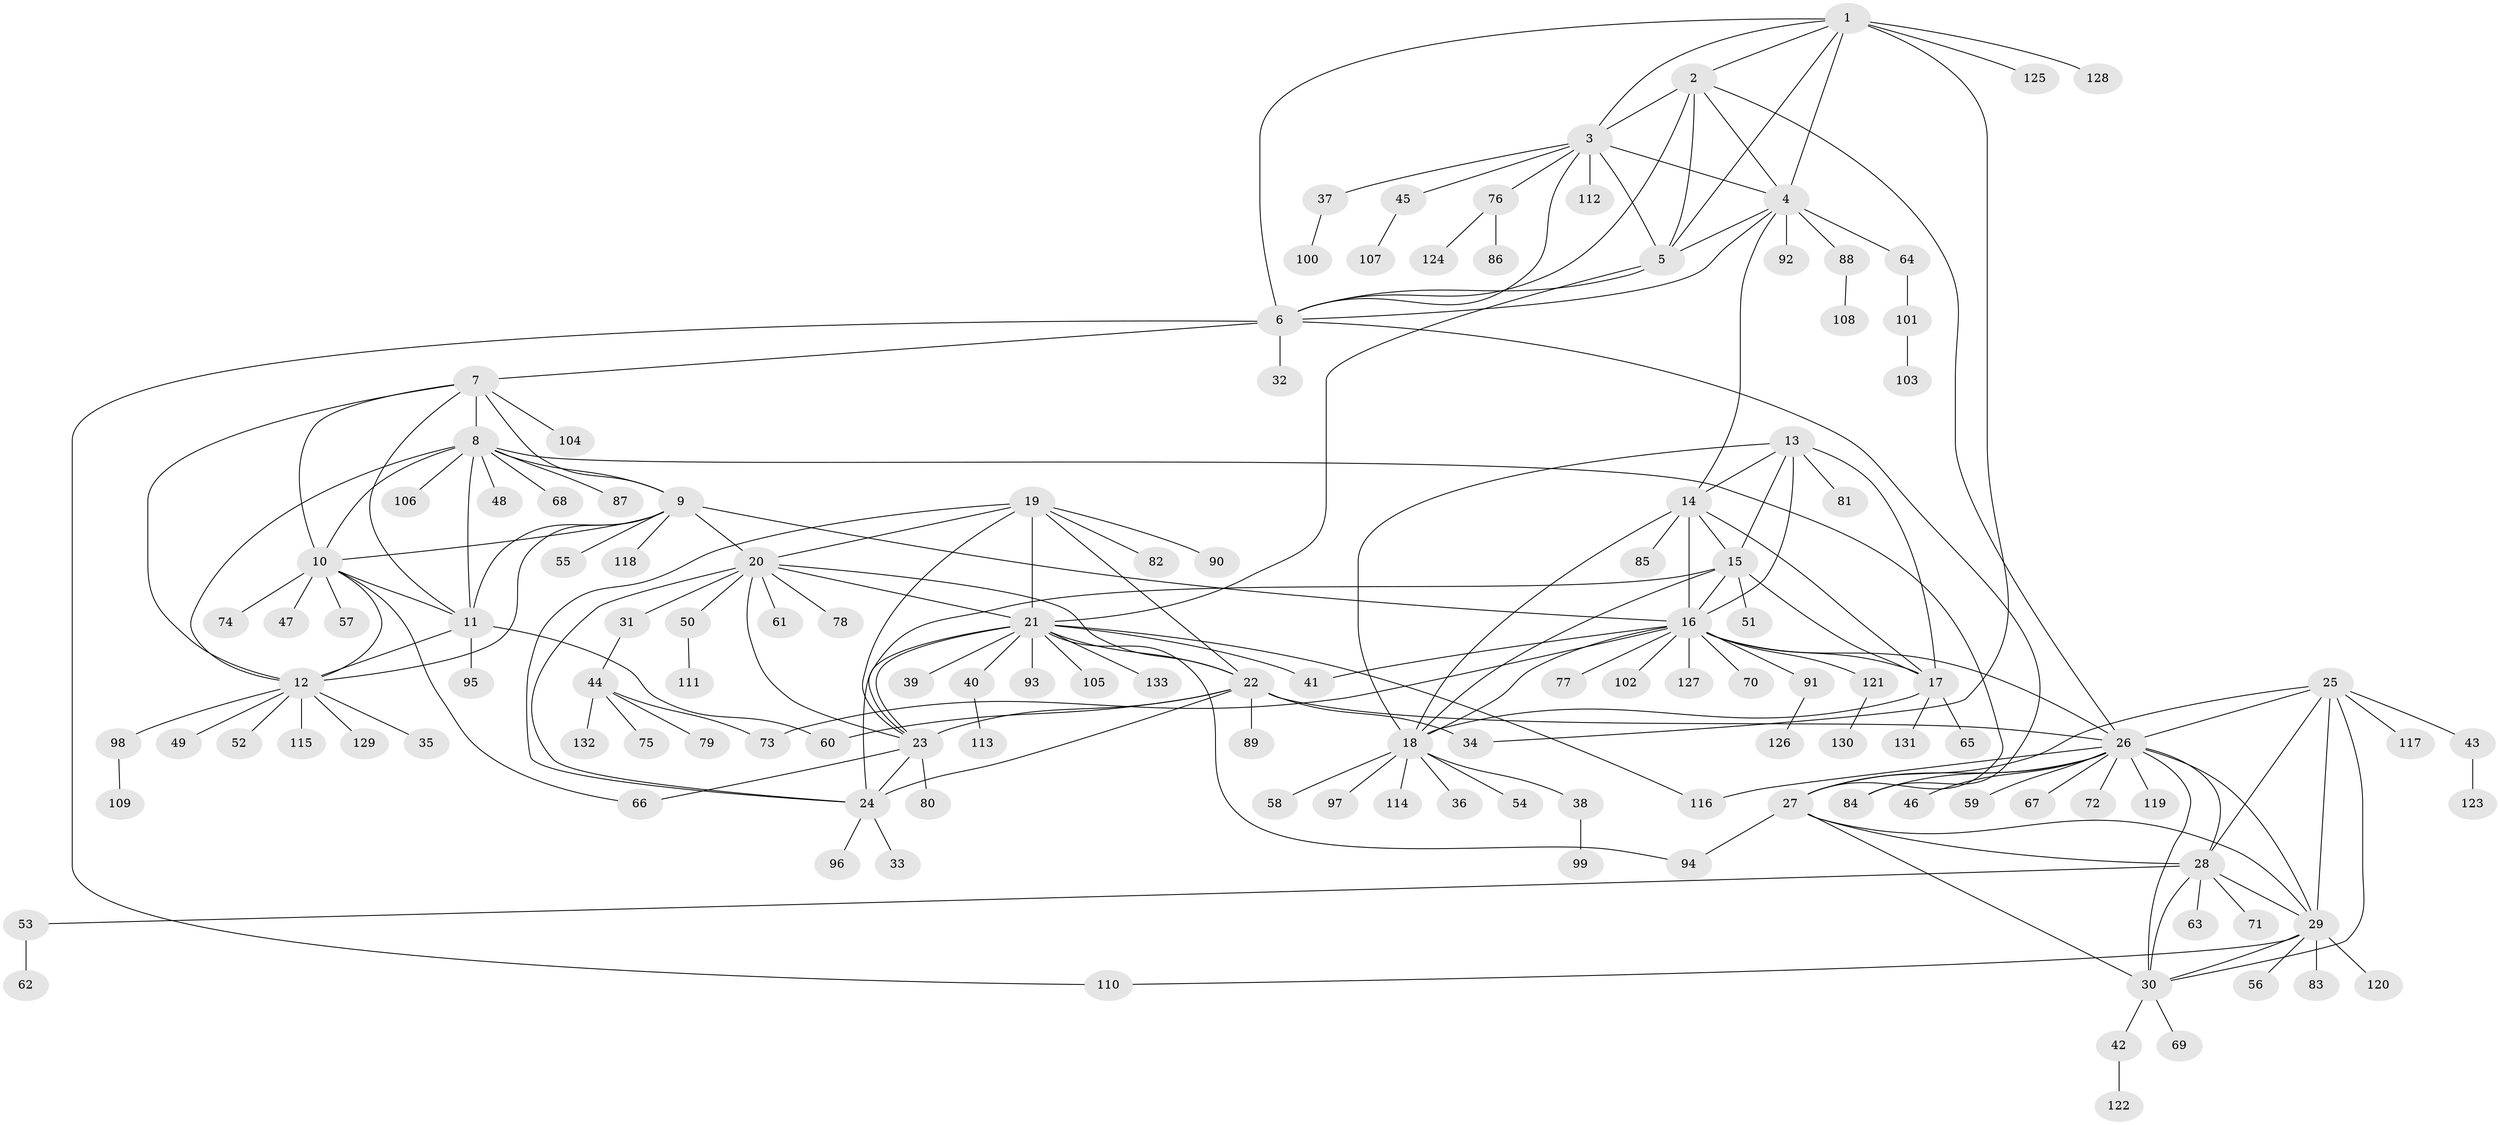 // Generated by graph-tools (version 1.1) at 2025/54/03/09/25 04:54:10]
// undirected, 133 vertices, 197 edges
graph export_dot {
graph [start="1"]
  node [color=gray90,style=filled];
  1;
  2;
  3;
  4;
  5;
  6;
  7;
  8;
  9;
  10;
  11;
  12;
  13;
  14;
  15;
  16;
  17;
  18;
  19;
  20;
  21;
  22;
  23;
  24;
  25;
  26;
  27;
  28;
  29;
  30;
  31;
  32;
  33;
  34;
  35;
  36;
  37;
  38;
  39;
  40;
  41;
  42;
  43;
  44;
  45;
  46;
  47;
  48;
  49;
  50;
  51;
  52;
  53;
  54;
  55;
  56;
  57;
  58;
  59;
  60;
  61;
  62;
  63;
  64;
  65;
  66;
  67;
  68;
  69;
  70;
  71;
  72;
  73;
  74;
  75;
  76;
  77;
  78;
  79;
  80;
  81;
  82;
  83;
  84;
  85;
  86;
  87;
  88;
  89;
  90;
  91;
  92;
  93;
  94;
  95;
  96;
  97;
  98;
  99;
  100;
  101;
  102;
  103;
  104;
  105;
  106;
  107;
  108;
  109;
  110;
  111;
  112;
  113;
  114;
  115;
  116;
  117;
  118;
  119;
  120;
  121;
  122;
  123;
  124;
  125;
  126;
  127;
  128;
  129;
  130;
  131;
  132;
  133;
  1 -- 2;
  1 -- 3;
  1 -- 4;
  1 -- 5;
  1 -- 6;
  1 -- 34;
  1 -- 125;
  1 -- 128;
  2 -- 3;
  2 -- 4;
  2 -- 5;
  2 -- 6;
  2 -- 26;
  3 -- 4;
  3 -- 5;
  3 -- 6;
  3 -- 37;
  3 -- 45;
  3 -- 76;
  3 -- 112;
  4 -- 5;
  4 -- 6;
  4 -- 14;
  4 -- 64;
  4 -- 88;
  4 -- 92;
  5 -- 6;
  5 -- 21;
  6 -- 7;
  6 -- 32;
  6 -- 84;
  6 -- 110;
  7 -- 8;
  7 -- 9;
  7 -- 10;
  7 -- 11;
  7 -- 12;
  7 -- 104;
  8 -- 9;
  8 -- 10;
  8 -- 11;
  8 -- 12;
  8 -- 27;
  8 -- 48;
  8 -- 68;
  8 -- 87;
  8 -- 106;
  9 -- 10;
  9 -- 11;
  9 -- 12;
  9 -- 16;
  9 -- 20;
  9 -- 55;
  9 -- 118;
  10 -- 11;
  10 -- 12;
  10 -- 47;
  10 -- 57;
  10 -- 66;
  10 -- 74;
  11 -- 12;
  11 -- 60;
  11 -- 95;
  12 -- 35;
  12 -- 49;
  12 -- 52;
  12 -- 98;
  12 -- 115;
  12 -- 129;
  13 -- 14;
  13 -- 15;
  13 -- 16;
  13 -- 17;
  13 -- 18;
  13 -- 81;
  14 -- 15;
  14 -- 16;
  14 -- 17;
  14 -- 18;
  14 -- 85;
  15 -- 16;
  15 -- 17;
  15 -- 18;
  15 -- 23;
  15 -- 51;
  16 -- 17;
  16 -- 18;
  16 -- 26;
  16 -- 41;
  16 -- 70;
  16 -- 73;
  16 -- 77;
  16 -- 91;
  16 -- 102;
  16 -- 121;
  16 -- 127;
  17 -- 18;
  17 -- 65;
  17 -- 131;
  18 -- 36;
  18 -- 38;
  18 -- 54;
  18 -- 58;
  18 -- 97;
  18 -- 114;
  19 -- 20;
  19 -- 21;
  19 -- 22;
  19 -- 23;
  19 -- 24;
  19 -- 82;
  19 -- 90;
  20 -- 21;
  20 -- 22;
  20 -- 23;
  20 -- 24;
  20 -- 31;
  20 -- 50;
  20 -- 61;
  20 -- 78;
  21 -- 22;
  21 -- 23;
  21 -- 24;
  21 -- 39;
  21 -- 40;
  21 -- 41;
  21 -- 93;
  21 -- 94;
  21 -- 105;
  21 -- 116;
  21 -- 133;
  22 -- 23;
  22 -- 24;
  22 -- 26;
  22 -- 34;
  22 -- 60;
  22 -- 89;
  23 -- 24;
  23 -- 66;
  23 -- 80;
  24 -- 33;
  24 -- 96;
  25 -- 26;
  25 -- 27;
  25 -- 28;
  25 -- 29;
  25 -- 30;
  25 -- 43;
  25 -- 117;
  26 -- 27;
  26 -- 28;
  26 -- 29;
  26 -- 30;
  26 -- 46;
  26 -- 59;
  26 -- 67;
  26 -- 72;
  26 -- 84;
  26 -- 116;
  26 -- 119;
  27 -- 28;
  27 -- 29;
  27 -- 30;
  27 -- 94;
  28 -- 29;
  28 -- 30;
  28 -- 53;
  28 -- 63;
  28 -- 71;
  29 -- 30;
  29 -- 56;
  29 -- 83;
  29 -- 110;
  29 -- 120;
  30 -- 42;
  30 -- 69;
  31 -- 44;
  37 -- 100;
  38 -- 99;
  40 -- 113;
  42 -- 122;
  43 -- 123;
  44 -- 73;
  44 -- 75;
  44 -- 79;
  44 -- 132;
  45 -- 107;
  50 -- 111;
  53 -- 62;
  64 -- 101;
  76 -- 86;
  76 -- 124;
  88 -- 108;
  91 -- 126;
  98 -- 109;
  101 -- 103;
  121 -- 130;
}
